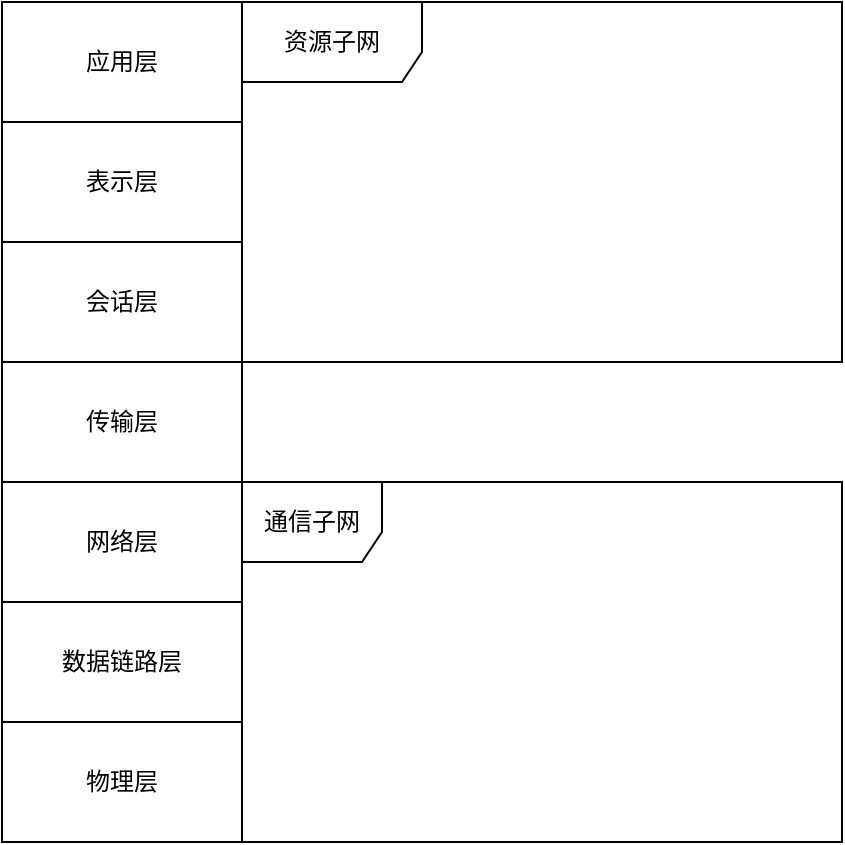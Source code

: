 <mxfile version="20.8.16" type="device"><diagram name="第 1 页" id="AbF4H23kcIVFpCC0LObc"><mxGraphModel dx="1036" dy="659" grid="1" gridSize="10" guides="1" tooltips="1" connect="1" arrows="1" fold="1" page="1" pageScale="1" pageWidth="1169" pageHeight="1654" math="0" shadow="0"><root><mxCell id="0"/><mxCell id="1" parent="0"/><mxCell id="VF8MMaewjkE5zYqws1T3-1" value="应用层" style="rounded=0;whiteSpace=wrap;html=1;" vertex="1" parent="1"><mxGeometry x="380" y="130" width="120" height="60" as="geometry"/></mxCell><mxCell id="VF8MMaewjkE5zYqws1T3-2" value="表示层" style="rounded=0;whiteSpace=wrap;html=1;" vertex="1" parent="1"><mxGeometry x="380" y="190" width="120" height="60" as="geometry"/></mxCell><mxCell id="VF8MMaewjkE5zYqws1T3-3" value="会话层" style="rounded=0;whiteSpace=wrap;html=1;" vertex="1" parent="1"><mxGeometry x="380" y="250" width="120" height="60" as="geometry"/></mxCell><mxCell id="VF8MMaewjkE5zYqws1T3-4" value="传输层" style="rounded=0;whiteSpace=wrap;html=1;" vertex="1" parent="1"><mxGeometry x="380" y="310" width="120" height="60" as="geometry"/></mxCell><mxCell id="VF8MMaewjkE5zYqws1T3-5" value="网络层" style="rounded=0;whiteSpace=wrap;html=1;" vertex="1" parent="1"><mxGeometry x="380" y="370" width="120" height="60" as="geometry"/></mxCell><mxCell id="VF8MMaewjkE5zYqws1T3-6" value="数据链路层" style="rounded=0;whiteSpace=wrap;html=1;" vertex="1" parent="1"><mxGeometry x="380" y="430" width="120" height="60" as="geometry"/></mxCell><mxCell id="VF8MMaewjkE5zYqws1T3-8" value="物理层&lt;br&gt;" style="rounded=0;whiteSpace=wrap;html=1;" vertex="1" parent="1"><mxGeometry x="380" y="490" width="120" height="60" as="geometry"/></mxCell><mxCell id="VF8MMaewjkE5zYqws1T3-10" value="资源子网" style="shape=umlFrame;whiteSpace=wrap;html=1;width=90;height=40;" vertex="1" parent="1"><mxGeometry x="500" y="130" width="300" height="180" as="geometry"/></mxCell><mxCell id="VF8MMaewjkE5zYqws1T3-13" value="通信子网" style="shape=umlFrame;whiteSpace=wrap;html=1;width=70;height=40;" vertex="1" parent="1"><mxGeometry x="500" y="370" width="300" height="180" as="geometry"/></mxCell></root></mxGraphModel></diagram></mxfile>